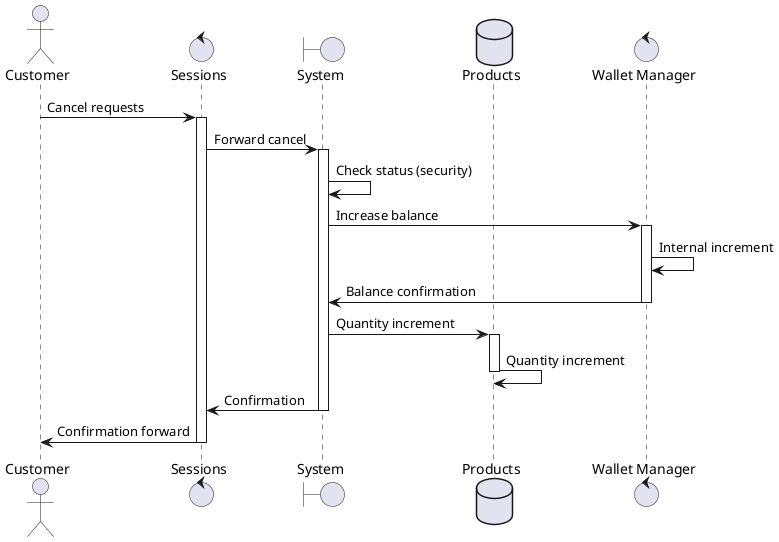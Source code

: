 @startuml cancel
actor Customer order 10
boundary "System" as system order 30
database "Products" as products order 40
control "Wallet Manager" as wallet order 50
control "Sessions" as sessions order 20
Customer -> sessions : Cancel requests
activate sessions
sessions -> system : Forward cancel
activate system
system -> system : Check status (security)
system -> wallet : Increase balance
activate wallet
wallet -> wallet : Internal increment
wallet -> system : Balance confirmation
deactivate wallet
system -> products : Quantity increment
activate products
products -> products : Quantity increment
deactivate products
system -> sessions : Confirmation
deactivate system
sessions -> Customer : Confirmation forward
deactivate sessions
@enduml
